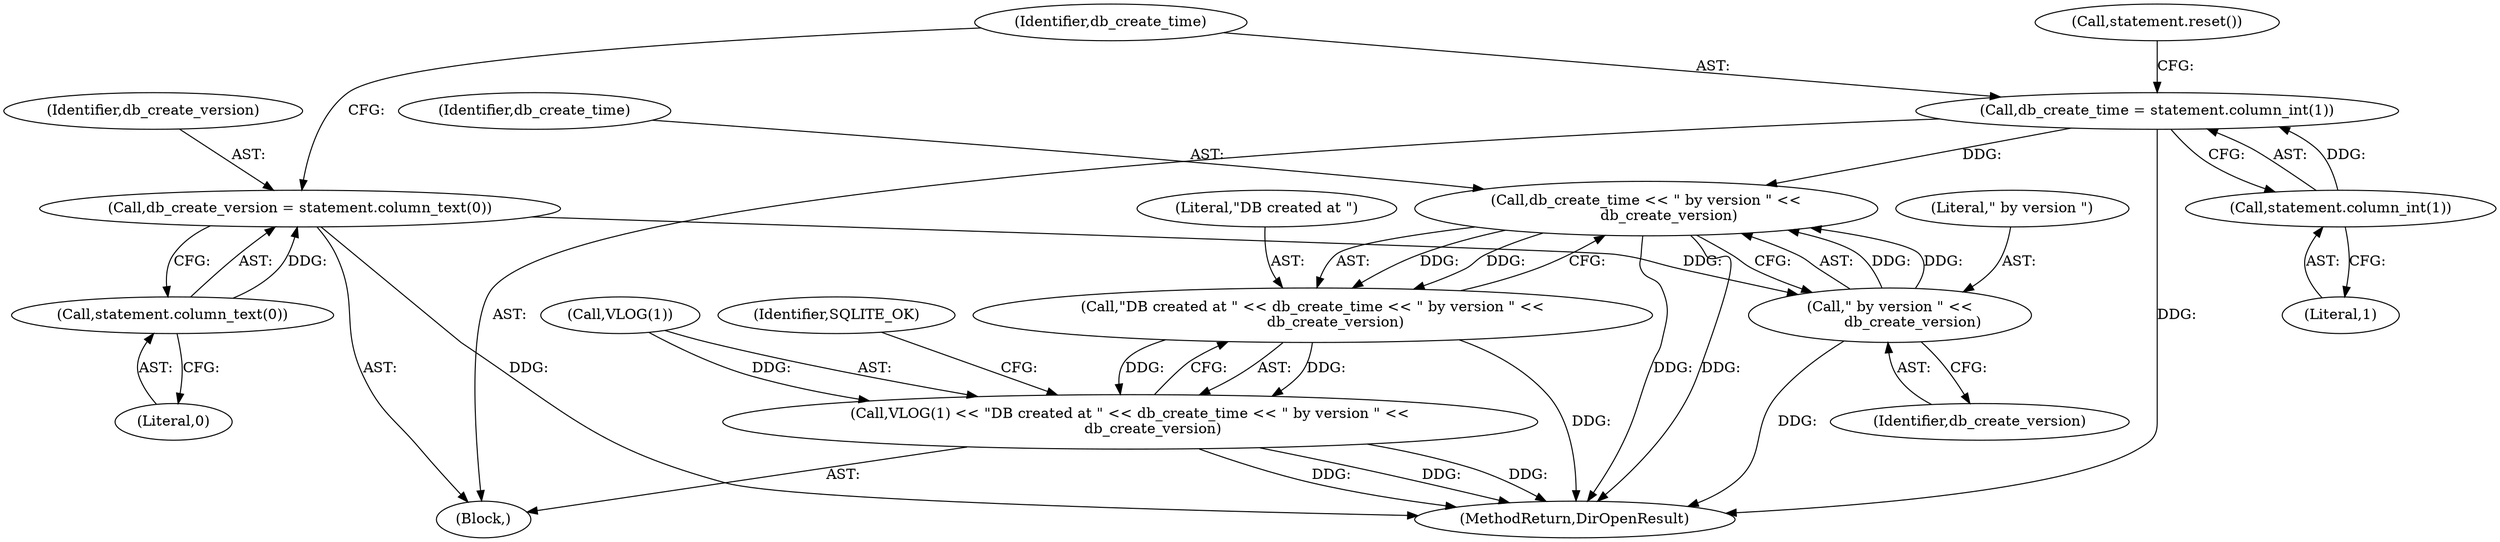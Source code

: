 digraph "0_Chrome_19190765882e272a6a2162c89acdb29110f7e3cf_20@API" {
"1000288" [label="(Call,db_create_time << \" by version \" <<\n          db_create_version)"];
"1000278" [label="(Call,db_create_time = statement.column_int(1))"];
"1000280" [label="(Call,statement.column_int(1))"];
"1000290" [label="(Call,\" by version \" <<\n          db_create_version)"];
"1000273" [label="(Call,db_create_version = statement.column_text(0))"];
"1000275" [label="(Call,statement.column_text(0))"];
"1000286" [label="(Call,\"DB created at \" << db_create_time << \" by version \" <<\n          db_create_version)"];
"1000283" [label="(Call,VLOG(1) << \"DB created at \" << db_create_time << \" by version \" <<\n          db_create_version)"];
"1000281" [label="(Literal,1)"];
"1000259" [label="(Block,)"];
"1000282" [label="(Call,statement.reset())"];
"1000283" [label="(Call,VLOG(1) << \"DB created at \" << db_create_time << \" by version \" <<\n          db_create_version)"];
"1000273" [label="(Call,db_create_version = statement.column_text(0))"];
"1000284" [label="(Call,VLOG(1))"];
"1000275" [label="(Call,statement.column_text(0))"];
"1000280" [label="(Call,statement.column_int(1))"];
"1000290" [label="(Call,\" by version \" <<\n          db_create_version)"];
"1000274" [label="(Identifier,db_create_version)"];
"1000287" [label="(Literal,\"DB created at \")"];
"1000276" [label="(Literal,0)"];
"1000292" [label="(Identifier,db_create_version)"];
"1000304" [label="(MethodReturn,DirOpenResult)"];
"1000295" [label="(Identifier,SQLITE_OK)"];
"1000288" [label="(Call,db_create_time << \" by version \" <<\n          db_create_version)"];
"1000289" [label="(Identifier,db_create_time)"];
"1000286" [label="(Call,\"DB created at \" << db_create_time << \" by version \" <<\n          db_create_version)"];
"1000278" [label="(Call,db_create_time = statement.column_int(1))"];
"1000279" [label="(Identifier,db_create_time)"];
"1000291" [label="(Literal,\" by version \")"];
"1000288" -> "1000286"  [label="AST: "];
"1000288" -> "1000290"  [label="CFG: "];
"1000289" -> "1000288"  [label="AST: "];
"1000290" -> "1000288"  [label="AST: "];
"1000286" -> "1000288"  [label="CFG: "];
"1000288" -> "1000304"  [label="DDG: "];
"1000288" -> "1000304"  [label="DDG: "];
"1000288" -> "1000286"  [label="DDG: "];
"1000288" -> "1000286"  [label="DDG: "];
"1000278" -> "1000288"  [label="DDG: "];
"1000290" -> "1000288"  [label="DDG: "];
"1000290" -> "1000288"  [label="DDG: "];
"1000278" -> "1000259"  [label="AST: "];
"1000278" -> "1000280"  [label="CFG: "];
"1000279" -> "1000278"  [label="AST: "];
"1000280" -> "1000278"  [label="AST: "];
"1000282" -> "1000278"  [label="CFG: "];
"1000278" -> "1000304"  [label="DDG: "];
"1000280" -> "1000278"  [label="DDG: "];
"1000280" -> "1000281"  [label="CFG: "];
"1000281" -> "1000280"  [label="AST: "];
"1000290" -> "1000292"  [label="CFG: "];
"1000291" -> "1000290"  [label="AST: "];
"1000292" -> "1000290"  [label="AST: "];
"1000290" -> "1000304"  [label="DDG: "];
"1000273" -> "1000290"  [label="DDG: "];
"1000273" -> "1000259"  [label="AST: "];
"1000273" -> "1000275"  [label="CFG: "];
"1000274" -> "1000273"  [label="AST: "];
"1000275" -> "1000273"  [label="AST: "];
"1000279" -> "1000273"  [label="CFG: "];
"1000273" -> "1000304"  [label="DDG: "];
"1000275" -> "1000273"  [label="DDG: "];
"1000275" -> "1000276"  [label="CFG: "];
"1000276" -> "1000275"  [label="AST: "];
"1000286" -> "1000283"  [label="AST: "];
"1000287" -> "1000286"  [label="AST: "];
"1000283" -> "1000286"  [label="CFG: "];
"1000286" -> "1000304"  [label="DDG: "];
"1000286" -> "1000283"  [label="DDG: "];
"1000286" -> "1000283"  [label="DDG: "];
"1000283" -> "1000259"  [label="AST: "];
"1000284" -> "1000283"  [label="AST: "];
"1000295" -> "1000283"  [label="CFG: "];
"1000283" -> "1000304"  [label="DDG: "];
"1000283" -> "1000304"  [label="DDG: "];
"1000283" -> "1000304"  [label="DDG: "];
"1000284" -> "1000283"  [label="DDG: "];
}
